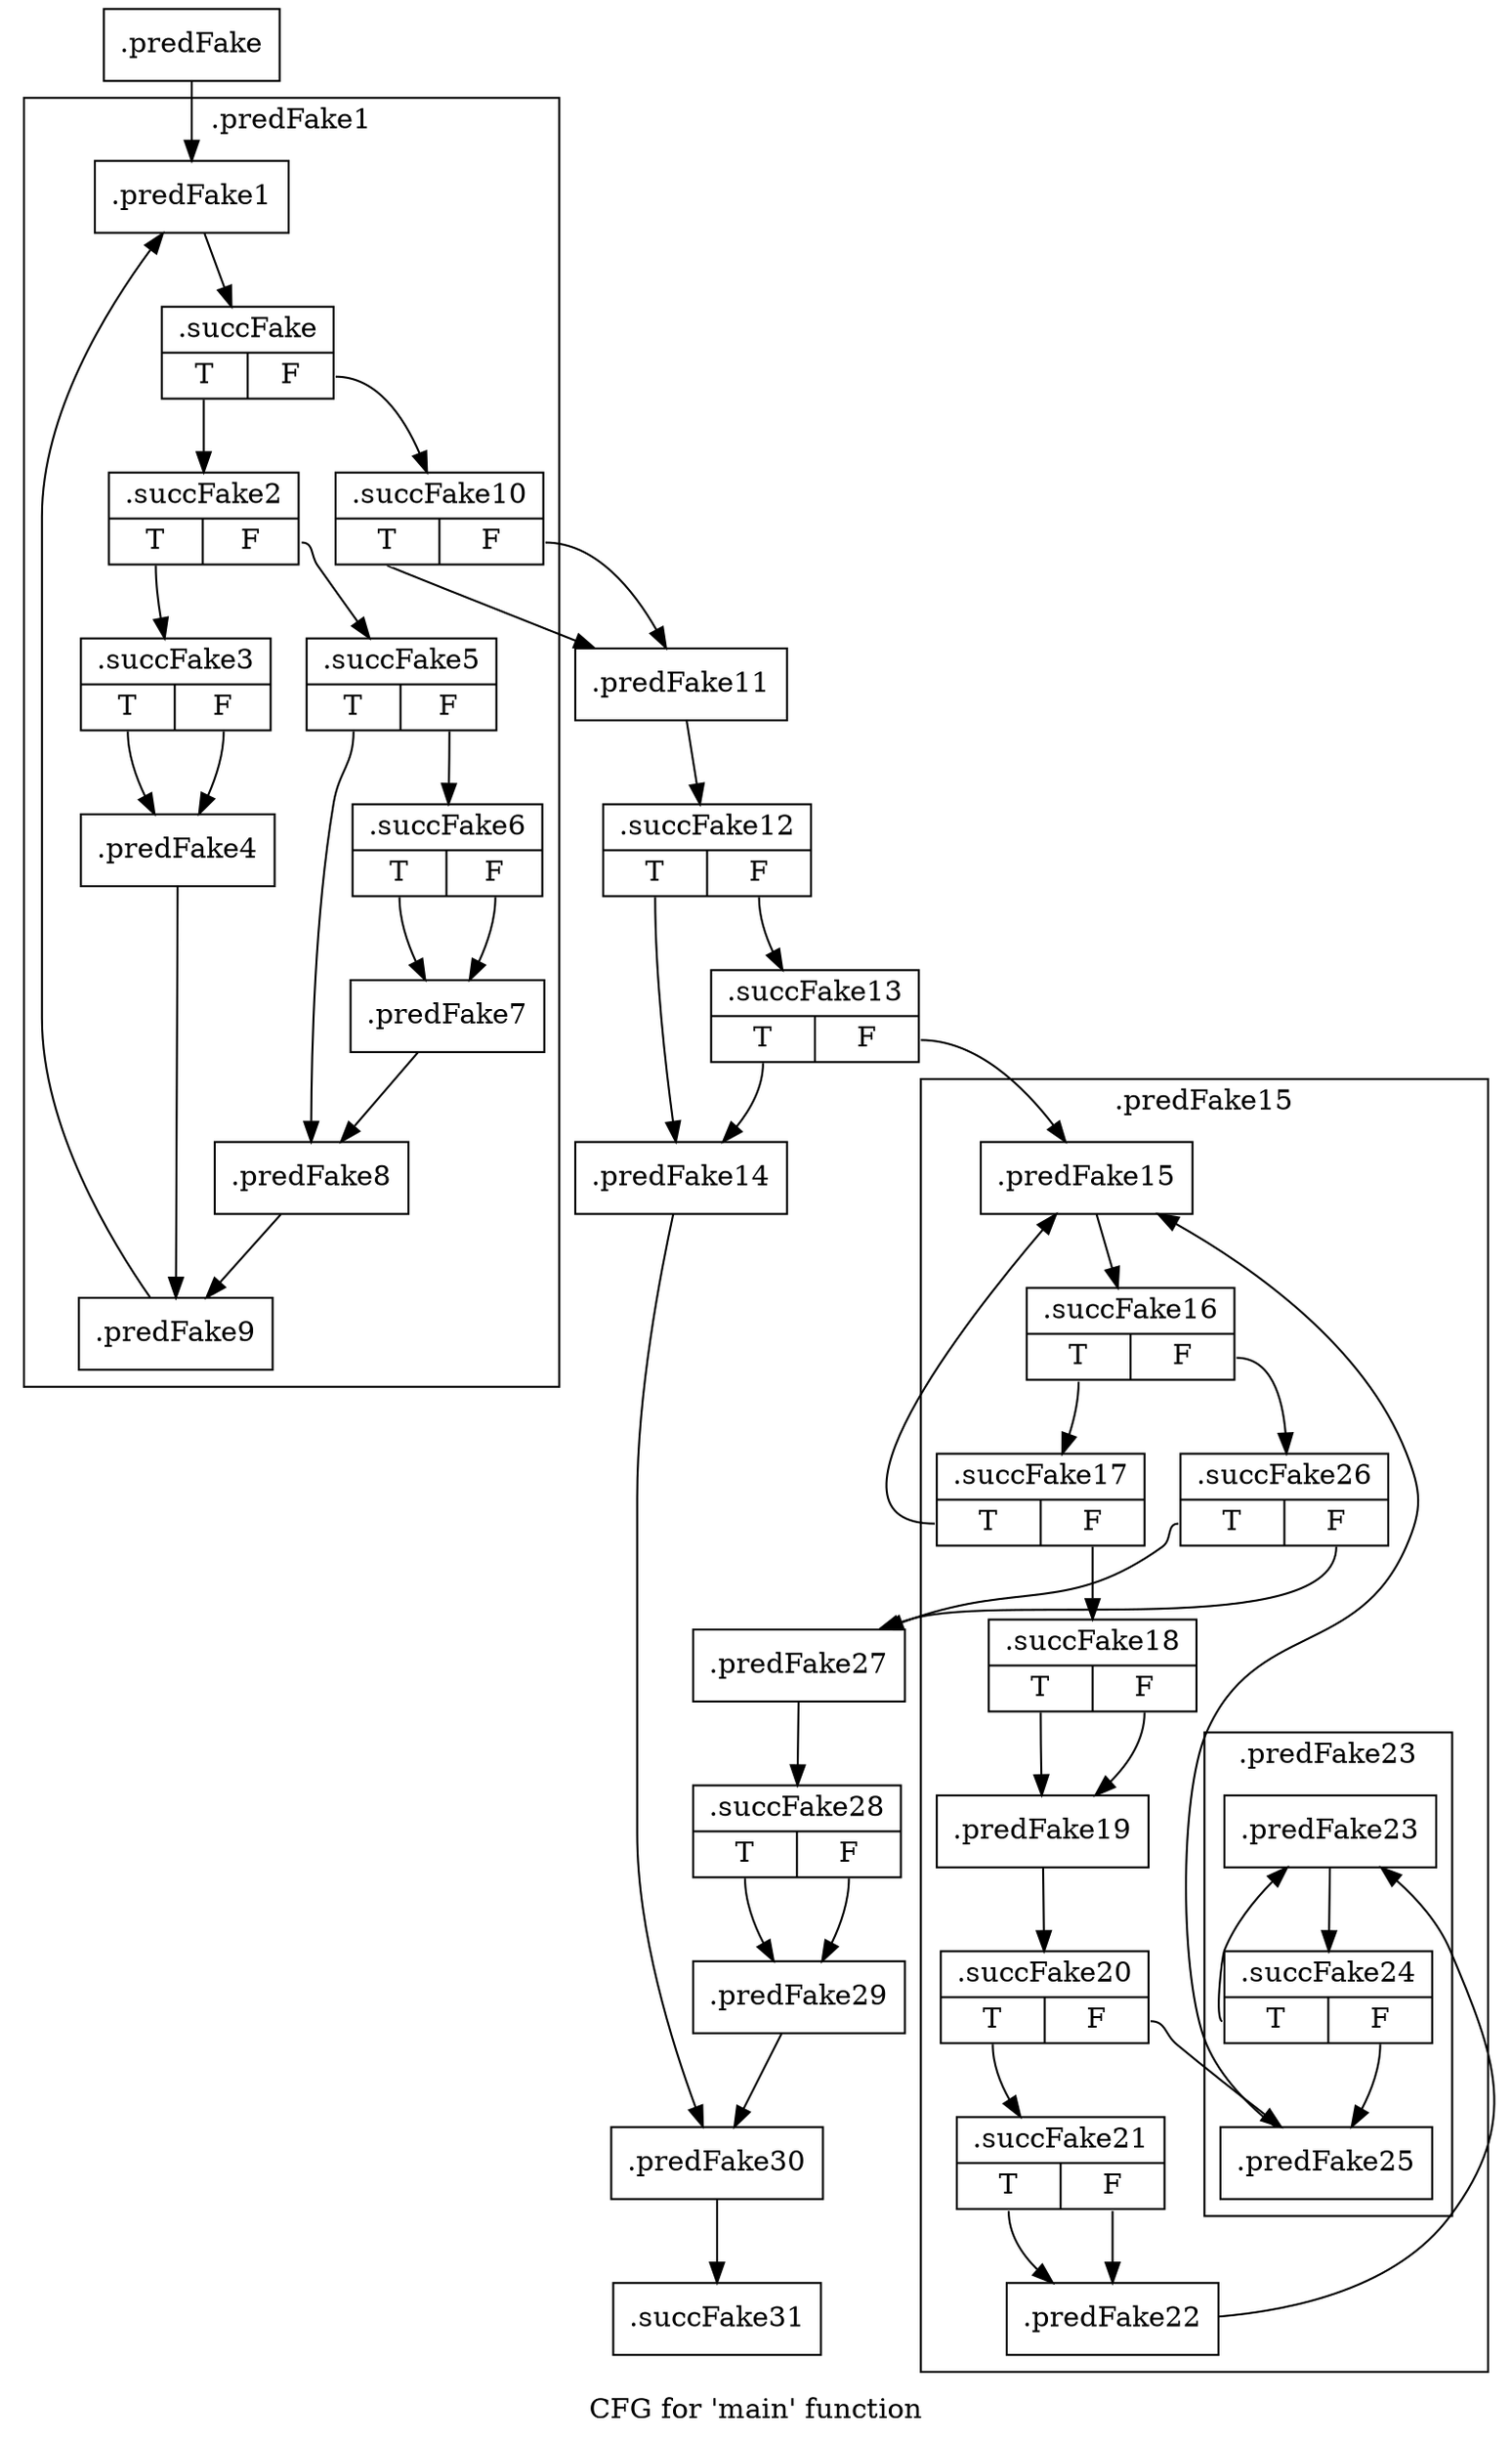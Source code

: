 digraph "CFG for 'main' function" {
	label="CFG for 'main' function";

	Node0x339c750 [shape=record,filename="",linenumber="",label="{.predFake}"];
	Node0x339c750 -> Node0x33a5ed0[ callList="" memoryops="" filename="../../../../activity.c" execusionnum="0"];
	Node0x33d9870 [shape=record,filename="../../../../activity.c",linenumber="85",label="{.succFake10|{<s0>T|<s1>F}}"];
	Node0x33d9870:s0 -> Node0x33a6380;
	Node0x33d9870:s1 -> Node0x33a6380[ callList="" memoryops="" filename="../../../../activity.c" execusionnum="0"];
	Node0x33a6380 [shape=record,filename="../../../../activity.c",linenumber="90",label="{.predFake11}"];
	Node0x33a6380 -> Node0x33d9bd0[ callList="" memoryops="" filename="../../../../activity.c" execusionnum="0"];
	Node0x33d9bd0 [shape=record,filename="../../../../activity.c",linenumber="90",label="{.succFake12|{<s0>T|<s1>F}}"];
	Node0x33d9bd0:s0 -> Node0x33a6420;
	Node0x33d9bd0:s1 -> Node0x33d9c80[ callList="" memoryops="" filename="../../../../activity.c" execusionnum="0"];
	Node0x33d9c80 [shape=record,filename="../../../../activity.c",linenumber="90",label="{.succFake13|{<s0>T|<s1>F}}"];
	Node0x33d9c80:s0 -> Node0x33a6420;
	Node0x33d9c80:s1 -> Node0x33a64c0[ callList="" memoryops="" filename="../../../../activity.c" execusionnum="0"];
	Node0x33a6420 [shape=record,filename="../../../../activity.c",linenumber="91",label="{.predFake14}"];
	Node0x33a6420 -> Node0x33a6b00[ callList="" memoryops="" filename="../../../../activity.c" execusionnum="0"];
	Node0x33dbb50 [shape=record,filename="../../../../activity.c",linenumber="127",label="{.succFake26|{<s0>T|<s1>F}}"];
	Node0x33dbb50:s0 -> Node0x33a69c0[ callList="" memoryops="" filename="../../../../activity.c" execusionnum="0"];
	Node0x33dbb50:s1 -> Node0x33a69c0;
	Node0x33a69c0 [shape=record,filename="../../../../activity.c",linenumber="131",label="{.predFake27}"];
	Node0x33a69c0 -> Node0x33dbd10[ callList="" memoryops="" filename="../../../../activity.c" execusionnum="0"];
	Node0x33dbd10 [shape=record,filename="../../../../activity.c",linenumber="135",label="{.succFake28|{<s0>T|<s1>F}}"];
	Node0x33dbd10:s0 -> Node0x33a6ab0[ callList="" memoryops="" filename="../../../../activity.c" execusionnum="0"];
	Node0x33dbd10:s1 -> Node0x33a6ab0[ callList="" memoryops="" filename="../../../../activity.c" execusionnum="0"];
	Node0x33a6ab0 [shape=record,filename="../../../../activity.c",linenumber="141",label="{.predFake29}"];
	Node0x33a6ab0 -> Node0x33a6b00[ callList="" memoryops="" filename="../../../../activity.c" execusionnum="0"];
	Node0x33a6b00 [shape=record,filename="../../../../activity.c",linenumber="143",label="{.predFake30}"];
	Node0x33a6b00 -> Node0x33dbfb0[ callList="" memoryops="" filename="../../../../activity.c" execusionnum="0"];
	Node0x33dbfb0 [shape=record,filename="../../../../activity.c",linenumber="143",label="{.succFake31}"];
subgraph cluster_0 {
	label=".predFake15";
	tripcount="0";
	invocationtime="-1";

subgraph cluster_0_0 {
	label=".predFake23";
	tripcount="0";
	invocationtime="-1";

	Node0x33a6790 [shape=record,filename="../../../../activity.c",linenumber="120",label="{.predFake23}"];
	Node0x33a6790 -> Node0x33db180[ callList="" memoryops="" filename="../../../../activity.c" execusionnum="0"];
	Node0x33db180 [shape=record,filename="../../../../activity.c",linenumber="120",label="{.succFake24|{<s0>T|<s1>F}}"];
	Node0x33db180:s0 -> Node0x33a6790[ callList="" memoryops="" filename="../../../../activity.c" execusionnum="0"];
	Node0x33db180:s1 -> Node0x33a68d0[ callList="" memoryops="" filename="../../../../activity.c" execusionnum="0"];
}
	Node0x33a64c0 [shape=record,filename="../../../../activity.c",linenumber="96",label="{.predFake15}"];
	Node0x33a64c0 -> Node0x33d9f50[ callList="" memoryops="" filename="../../../../activity.c" execusionnum="0"];
	Node0x33a6650 [shape=record,filename="../../../../activity.c",linenumber="108",label="{.predFake19}"];
	Node0x33a6650 -> Node0x33daae0[ callList="" memoryops="" filename="../../../../activity.c" execusionnum="0"];
	Node0x33a6740 [shape=record,filename="../../../../activity.c",linenumber="120",label="{.predFake22}"];
	Node0x33a6740 -> Node0x33a6790[ callList="" memoryops="" filename="../../../../activity.c" execusionnum="0"];
	Node0x33a68d0 [shape=record,filename="../../../../activity.c",linenumber="96",label="{.predFake25}"];
	Node0x33a68d0 -> Node0x33a64c0[ callList="" memoryops="" filename="../../../../activity.c" execusionnum="0"];
	Node0x33d9f50 [shape=record,filename="../../../../activity.c",linenumber="96",label="{.succFake16|{<s0>T|<s1>F}}"];
	Node0x33d9f50:s0 -> Node0x33da000[ callList="" memoryops="" filename="../../../../activity.c" execusionnum="0"];
	Node0x33d9f50:s1 -> Node0x33dbb50[ callList="" memoryops="" filename="../../../../activity.c" execusionnum="0"];
	Node0x33da000 [shape=record,filename="../../../../activity.c",linenumber="99",label="{.succFake17|{<s0>T|<s1>F}}"];
	Node0x33da000:s0 -> Node0x33a64c0[ callList="" memoryops="" filename="../../../../activity.c" execusionnum="0"];
	Node0x33da000:s1 -> Node0x33da8f0[ callList="" memoryops="" filename="../../../../activity.c" execusionnum="0"];
	Node0x33da8f0 [shape=record,filename="../../../../activity.c",linenumber="103",label="{.succFake18|{<s0>T|<s1>F}}"];
	Node0x33da8f0:s0 -> Node0x33a6650[ callList="" memoryops="" filename="../../../../activity.c" execusionnum="0"];
	Node0x33da8f0:s1 -> Node0x33a6650;
	Node0x33daae0 [shape=record,filename="../../../../activity.c",linenumber="110",label="{.succFake20|{<s0>T|<s1>F}}"];
	Node0x33daae0:s0 -> Node0x33dab90[ callList="1:113" memoryops="" filename="../../../../activity.c" execusionnum="0"];
	Node0x33daae0:s1 -> Node0x33a68d0;
	Node0x33dab90 [shape=record,filename="../../../../activity.c",linenumber="115",label="{.succFake21|{<s0>T|<s1>F}}"];
	Node0x33dab90:s0 -> Node0x33a6740;
	Node0x33dab90:s1 -> Node0x33a6740[ callList="" memoryops="" filename="../../../../activity.c" execusionnum="0"];
}
subgraph cluster_1 {
	label=".predFake1";
	tripcount="0";
	invocationtime="-1";

	Node0x33a5ed0 [shape=record,filename="../../../../activity.c",linenumber="72",label="{.predFake1}"];
	Node0x33a5ed0 -> Node0x3374070[ callList="" memoryops="" filename="../../../../activity.c" execusionnum="0"];
	Node0x33a61a0 [shape=record,filename="",linenumber="",label="{.predFake7}"];
	Node0x33a61a0 -> Node0x33a61f0[ callList="" memoryops="" filename="" execusionnum="0"];
	Node0x33a61f0 [shape=record,filename="",linenumber="",label="{.predFake8}"];
	Node0x33a61f0 -> Node0x33a6240[ callList="" memoryops="" filename="" execusionnum="0"];
	Node0x33a6010 [shape=record,filename="../../../../activity.c",linenumber="78",label="{.predFake4}"];
	Node0x33a6010 -> Node0x33a6240[ callList="" memoryops="" filename="../../../../activity.c" execusionnum="0"];
	Node0x33a6240 [shape=record,filename="../../../../activity.c",linenumber="83",label="{.predFake9}"];
	Node0x33a6240 -> Node0x33a5ed0[ callList="" memoryops="" filename="../../../../activity.c" execusionnum="0"];
	Node0x3374070 [shape=record,filename="../../../../activity.c",linenumber="72",label="{.succFake|{<s0>T|<s1>F}}"];
	Node0x3374070:s0 -> Node0x333b750[ callList="" memoryops="" filename="../../../../activity.c" execusionnum="0"];
	Node0x3374070:s1 -> Node0x33d9870[ callList="" memoryops="" filename="../../../../activity.c" execusionnum="0"];
	Node0x333b750 [shape=record,filename="../../../../activity.c",linenumber="73",label="{.succFake2|{<s0>T|<s1>F}}"];
	Node0x333b750:s0 -> Node0x33c8370[ callList="" memoryops="" filename="../../../../activity.c" execusionnum="0"];
	Node0x333b750:s1 -> Node0x33d9330[ callList="" memoryops="" filename="../../../../activity.c" execusionnum="0"];
	Node0x33c8370 [shape=record,filename="../../../../activity.c",linenumber="75",label="{.succFake3|{<s0>T|<s1>F}}"];
	Node0x33c8370:s0 -> Node0x33a6010[ callList="" memoryops="" filename="../../../../activity.c" execusionnum="0"];
	Node0x33c8370:s1 -> Node0x33a6010;
	Node0x33d9330 [shape=record,filename="../../../../activity.c",linenumber="78",label="{.succFake5|{<s0>T|<s1>F}}"];
	Node0x33d9330:s0 -> Node0x33a61f0[ callList="" memoryops="" filename="../../../../activity.c" execusionnum="0"];
	Node0x33d9330:s1 -> Node0x33d93e0[ callList="" memoryops="" filename="../../../../activity.c" execusionnum="0"];
	Node0x33d93e0 [shape=record,filename="../../../../activity.c",linenumber="80",label="{.succFake6|{<s0>T|<s1>F}}"];
	Node0x33d93e0:s0 -> Node0x33a61a0[ callList="" memoryops="" filename="../../../../activity.c" execusionnum="0"];
	Node0x33d93e0:s1 -> Node0x33a61a0;
}
}
